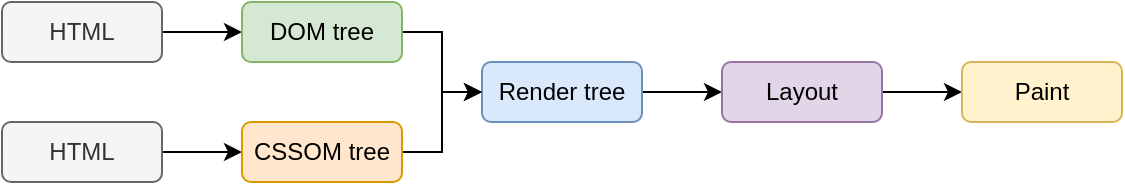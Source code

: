 <mxfile version="18.0.6" type="device"><diagram id="gWydhso3jadhwHJdqFQH" name="페이지-1"><mxGraphModel dx="1102" dy="865" grid="1" gridSize="10" guides="1" tooltips="1" connect="1" arrows="1" fold="1" page="1" pageScale="1" pageWidth="827" pageHeight="1169" math="0" shadow="0"><root><mxCell id="0"/><mxCell id="1" parent="0"/><mxCell id="HOQ8NsZZC9fiYMIGYOdH-13" style="edgeStyle=orthogonalEdgeStyle;rounded=0;orthogonalLoop=1;jettySize=auto;html=1;exitX=1;exitY=0.5;exitDx=0;exitDy=0;entryX=0;entryY=0.5;entryDx=0;entryDy=0;" edge="1" parent="1" source="HOQ8NsZZC9fiYMIGYOdH-2" target="HOQ8NsZZC9fiYMIGYOdH-7"><mxGeometry relative="1" as="geometry"/></mxCell><mxCell id="HOQ8NsZZC9fiYMIGYOdH-2" value="Render tree" style="rounded=1;whiteSpace=wrap;html=1;fillColor=#dae8fc;strokeColor=#6c8ebf;" vertex="1" parent="1"><mxGeometry x="320" y="260" width="80" height="30" as="geometry"/></mxCell><mxCell id="HOQ8NsZZC9fiYMIGYOdH-9" style="edgeStyle=orthogonalEdgeStyle;rounded=0;orthogonalLoop=1;jettySize=auto;html=1;exitX=1;exitY=0.5;exitDx=0;exitDy=0;entryX=0;entryY=0.5;entryDx=0;entryDy=0;" edge="1" parent="1" source="HOQ8NsZZC9fiYMIGYOdH-3" target="HOQ8NsZZC9fiYMIGYOdH-5"><mxGeometry relative="1" as="geometry"/></mxCell><mxCell id="HOQ8NsZZC9fiYMIGYOdH-3" value="HTML" style="rounded=1;whiteSpace=wrap;html=1;fillColor=#f5f5f5;fontColor=#333333;strokeColor=#666666;" vertex="1" parent="1"><mxGeometry x="80" y="230" width="80" height="30" as="geometry"/></mxCell><mxCell id="HOQ8NsZZC9fiYMIGYOdH-10" style="edgeStyle=orthogonalEdgeStyle;rounded=0;orthogonalLoop=1;jettySize=auto;html=1;exitX=1;exitY=0.5;exitDx=0;exitDy=0;entryX=0;entryY=0.5;entryDx=0;entryDy=0;" edge="1" parent="1" source="HOQ8NsZZC9fiYMIGYOdH-4" target="HOQ8NsZZC9fiYMIGYOdH-6"><mxGeometry relative="1" as="geometry"/></mxCell><mxCell id="HOQ8NsZZC9fiYMIGYOdH-4" value="HTML" style="rounded=1;whiteSpace=wrap;html=1;fillColor=#f5f5f5;fontColor=#333333;strokeColor=#666666;" vertex="1" parent="1"><mxGeometry x="80" y="290" width="80" height="30" as="geometry"/></mxCell><mxCell id="HOQ8NsZZC9fiYMIGYOdH-12" style="edgeStyle=orthogonalEdgeStyle;rounded=0;orthogonalLoop=1;jettySize=auto;html=1;exitX=1;exitY=0.5;exitDx=0;exitDy=0;entryX=0;entryY=0.5;entryDx=0;entryDy=0;" edge="1" parent="1" source="HOQ8NsZZC9fiYMIGYOdH-5" target="HOQ8NsZZC9fiYMIGYOdH-2"><mxGeometry relative="1" as="geometry"><mxPoint x="390" y="210" as="targetPoint"/></mxGeometry></mxCell><mxCell id="HOQ8NsZZC9fiYMIGYOdH-5" value="DOM tree" style="rounded=1;whiteSpace=wrap;html=1;fillColor=#d5e8d4;strokeColor=#82b366;" vertex="1" parent="1"><mxGeometry x="200" y="230" width="80" height="30" as="geometry"/></mxCell><mxCell id="HOQ8NsZZC9fiYMIGYOdH-11" style="edgeStyle=orthogonalEdgeStyle;rounded=0;orthogonalLoop=1;jettySize=auto;html=1;exitX=1;exitY=0.5;exitDx=0;exitDy=0;entryX=0;entryY=0.5;entryDx=0;entryDy=0;" edge="1" parent="1" source="HOQ8NsZZC9fiYMIGYOdH-6" target="HOQ8NsZZC9fiYMIGYOdH-2"><mxGeometry relative="1" as="geometry"/></mxCell><mxCell id="HOQ8NsZZC9fiYMIGYOdH-6" value="CSSOM tree" style="rounded=1;whiteSpace=wrap;html=1;fillColor=#ffe6cc;strokeColor=#d79b00;" vertex="1" parent="1"><mxGeometry x="200" y="290" width="80" height="30" as="geometry"/></mxCell><mxCell id="HOQ8NsZZC9fiYMIGYOdH-14" style="edgeStyle=orthogonalEdgeStyle;rounded=0;orthogonalLoop=1;jettySize=auto;html=1;exitX=1;exitY=0.5;exitDx=0;exitDy=0;entryX=0;entryY=0.5;entryDx=0;entryDy=0;" edge="1" parent="1" source="HOQ8NsZZC9fiYMIGYOdH-7" target="HOQ8NsZZC9fiYMIGYOdH-8"><mxGeometry relative="1" as="geometry"/></mxCell><mxCell id="HOQ8NsZZC9fiYMIGYOdH-7" value="Layout" style="rounded=1;whiteSpace=wrap;html=1;fillColor=#e1d5e7;strokeColor=#9673a6;" vertex="1" parent="1"><mxGeometry x="440" y="260" width="80" height="30" as="geometry"/></mxCell><mxCell id="HOQ8NsZZC9fiYMIGYOdH-8" value="Paint" style="rounded=1;whiteSpace=wrap;html=1;fillColor=#fff2cc;strokeColor=#d6b656;" vertex="1" parent="1"><mxGeometry x="560" y="260" width="80" height="30" as="geometry"/></mxCell></root></mxGraphModel></diagram></mxfile>